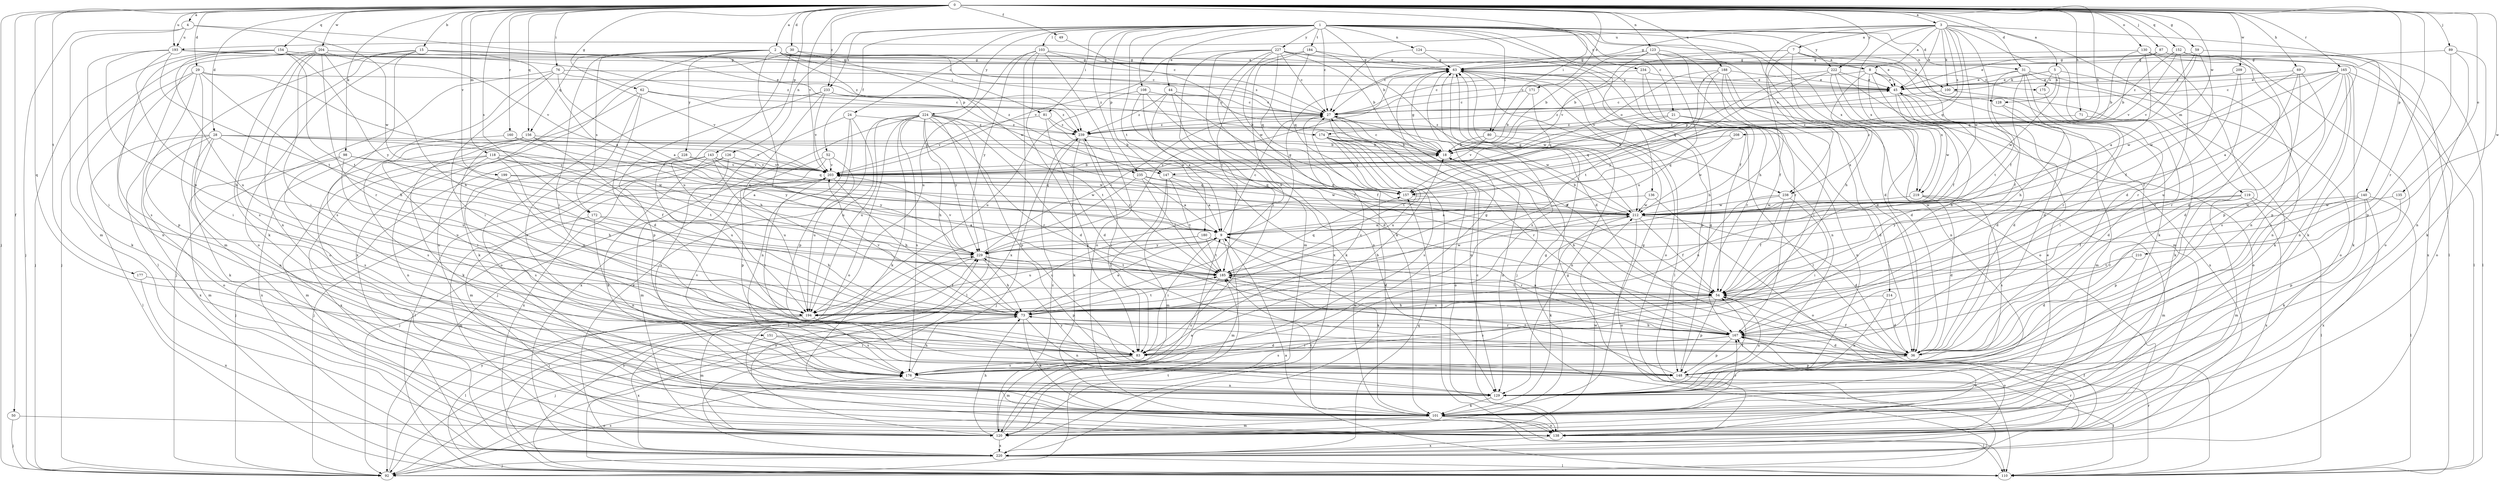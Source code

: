 strict digraph  {
0;
1;
2;
3;
4;
5;
7;
8;
9;
15;
18;
21;
24;
27;
28;
29;
30;
31;
36;
44;
45;
49;
50;
52;
54;
59;
62;
63;
69;
71;
73;
76;
80;
81;
83;
87;
89;
92;
98;
100;
101;
103;
108;
110;
118;
119;
120;
123;
124;
126;
128;
129;
130;
135;
136;
138;
140;
143;
147;
148;
151;
152;
154;
156;
157;
160;
165;
167;
171;
172;
174;
175;
176;
177;
180;
184;
185;
188;
193;
194;
199;
203;
204;
208;
209;
210;
212;
214;
219;
220;
222;
224;
227;
228;
229;
233;
234;
235;
238;
239;
0 -> 2  [label=a];
0 -> 3  [label=a];
0 -> 4  [label=a];
0 -> 5  [label=a];
0 -> 15  [label=b];
0 -> 18  [label=b];
0 -> 28  [label=d];
0 -> 29  [label=d];
0 -> 30  [label=d];
0 -> 31  [label=d];
0 -> 49  [label=f];
0 -> 50  [label=f];
0 -> 59  [label=g];
0 -> 62  [label=g];
0 -> 69  [label=h];
0 -> 71  [label=h];
0 -> 76  [label=i];
0 -> 80  [label=i];
0 -> 87  [label=j];
0 -> 89  [label=j];
0 -> 92  [label=j];
0 -> 98  [label=k];
0 -> 118  [label=m];
0 -> 123  [label=n];
0 -> 130  [label=o];
0 -> 135  [label=o];
0 -> 140  [label=p];
0 -> 143  [label=p];
0 -> 151  [label=q];
0 -> 152  [label=q];
0 -> 154  [label=q];
0 -> 156  [label=q];
0 -> 160  [label=r];
0 -> 165  [label=r];
0 -> 167  [label=r];
0 -> 171  [label=s];
0 -> 172  [label=s];
0 -> 177  [label=t];
0 -> 188  [label=u];
0 -> 193  [label=u];
0 -> 199  [label=v];
0 -> 203  [label=v];
0 -> 204  [label=w];
0 -> 208  [label=w];
0 -> 209  [label=w];
0 -> 210  [label=w];
0 -> 222  [label=y];
0 -> 233  [label=z];
1 -> 18  [label=b];
1 -> 21  [label=c];
1 -> 24  [label=c];
1 -> 27  [label=c];
1 -> 31  [label=d];
1 -> 36  [label=d];
1 -> 44  [label=e];
1 -> 52  [label=f];
1 -> 54  [label=f];
1 -> 80  [label=i];
1 -> 81  [label=i];
1 -> 103  [label=l];
1 -> 108  [label=l];
1 -> 124  [label=n];
1 -> 126  [label=n];
1 -> 128  [label=n];
1 -> 136  [label=o];
1 -> 147  [label=p];
1 -> 180  [label=t];
1 -> 184  [label=t];
1 -> 214  [label=x];
1 -> 219  [label=x];
1 -> 222  [label=y];
1 -> 224  [label=y];
1 -> 227  [label=y];
1 -> 233  [label=z];
1 -> 234  [label=z];
1 -> 235  [label=z];
2 -> 63  [label=g];
2 -> 81  [label=i];
2 -> 83  [label=i];
2 -> 100  [label=k];
2 -> 138  [label=o];
2 -> 156  [label=q];
2 -> 172  [label=s];
2 -> 174  [label=s];
2 -> 185  [label=t];
2 -> 228  [label=y];
2 -> 235  [label=z];
2 -> 238  [label=z];
3 -> 7  [label=a];
3 -> 8  [label=a];
3 -> 36  [label=d];
3 -> 45  [label=e];
3 -> 54  [label=f];
3 -> 63  [label=g];
3 -> 73  [label=h];
3 -> 100  [label=k];
3 -> 110  [label=l];
3 -> 119  [label=m];
3 -> 157  [label=q];
3 -> 174  [label=s];
3 -> 193  [label=u];
3 -> 212  [label=w];
3 -> 219  [label=x];
4 -> 92  [label=j];
4 -> 120  [label=m];
4 -> 147  [label=p];
4 -> 193  [label=u];
4 -> 212  [label=w];
5 -> 45  [label=e];
5 -> 100  [label=k];
5 -> 128  [label=n];
5 -> 129  [label=n];
5 -> 175  [label=s];
5 -> 212  [label=w];
7 -> 8  [label=a];
7 -> 18  [label=b];
7 -> 27  [label=c];
7 -> 73  [label=h];
7 -> 101  [label=k];
7 -> 120  [label=m];
7 -> 238  [label=z];
8 -> 36  [label=d];
8 -> 45  [label=e];
8 -> 54  [label=f];
8 -> 147  [label=p];
8 -> 175  [label=s];
8 -> 219  [label=x];
8 -> 238  [label=z];
9 -> 27  [label=c];
9 -> 63  [label=g];
9 -> 83  [label=i];
9 -> 120  [label=m];
9 -> 167  [label=r];
9 -> 194  [label=u];
9 -> 229  [label=y];
15 -> 8  [label=a];
15 -> 9  [label=a];
15 -> 27  [label=c];
15 -> 120  [label=m];
15 -> 129  [label=n];
15 -> 138  [label=o];
15 -> 176  [label=s];
18 -> 27  [label=c];
18 -> 63  [label=g];
18 -> 129  [label=n];
18 -> 203  [label=v];
21 -> 36  [label=d];
21 -> 129  [label=n];
21 -> 157  [label=q];
21 -> 239  [label=z];
24 -> 129  [label=n];
24 -> 148  [label=p];
24 -> 194  [label=u];
24 -> 220  [label=x];
24 -> 239  [label=z];
27 -> 45  [label=e];
27 -> 54  [label=f];
27 -> 129  [label=n];
27 -> 212  [label=w];
27 -> 239  [label=z];
28 -> 18  [label=b];
28 -> 101  [label=k];
28 -> 110  [label=l];
28 -> 129  [label=n];
28 -> 138  [label=o];
28 -> 194  [label=u];
28 -> 203  [label=v];
28 -> 220  [label=x];
28 -> 229  [label=y];
29 -> 45  [label=e];
29 -> 73  [label=h];
29 -> 83  [label=i];
29 -> 101  [label=k];
29 -> 129  [label=n];
29 -> 148  [label=p];
29 -> 229  [label=y];
30 -> 63  [label=g];
30 -> 194  [label=u];
30 -> 212  [label=w];
30 -> 220  [label=x];
31 -> 45  [label=e];
31 -> 54  [label=f];
31 -> 73  [label=h];
31 -> 101  [label=k];
31 -> 138  [label=o];
31 -> 167  [label=r];
31 -> 185  [label=t];
36 -> 54  [label=f];
36 -> 148  [label=p];
44 -> 9  [label=a];
44 -> 27  [label=c];
44 -> 54  [label=f];
44 -> 129  [label=n];
44 -> 239  [label=z];
45 -> 27  [label=c];
45 -> 36  [label=d];
45 -> 73  [label=h];
45 -> 138  [label=o];
45 -> 212  [label=w];
49 -> 27  [label=c];
50 -> 92  [label=j];
50 -> 138  [label=o];
52 -> 120  [label=m];
52 -> 148  [label=p];
52 -> 194  [label=u];
52 -> 203  [label=v];
54 -> 73  [label=h];
54 -> 129  [label=n];
54 -> 148  [label=p];
54 -> 176  [label=s];
54 -> 185  [label=t];
54 -> 194  [label=u];
59 -> 54  [label=f];
59 -> 63  [label=g];
59 -> 110  [label=l];
59 -> 157  [label=q];
59 -> 203  [label=v];
62 -> 27  [label=c];
62 -> 36  [label=d];
62 -> 101  [label=k];
62 -> 176  [label=s];
62 -> 239  [label=z];
63 -> 45  [label=e];
63 -> 92  [label=j];
63 -> 110  [label=l];
63 -> 138  [label=o];
63 -> 148  [label=p];
63 -> 176  [label=s];
63 -> 212  [label=w];
63 -> 229  [label=y];
69 -> 36  [label=d];
69 -> 45  [label=e];
69 -> 167  [label=r];
69 -> 176  [label=s];
69 -> 212  [label=w];
71 -> 36  [label=d];
71 -> 239  [label=z];
73 -> 9  [label=a];
73 -> 92  [label=j];
73 -> 101  [label=k];
73 -> 129  [label=n];
73 -> 167  [label=r];
73 -> 185  [label=t];
73 -> 203  [label=v];
76 -> 9  [label=a];
76 -> 45  [label=e];
76 -> 83  [label=i];
76 -> 92  [label=j];
76 -> 138  [label=o];
76 -> 203  [label=v];
80 -> 18  [label=b];
80 -> 129  [label=n];
80 -> 203  [label=v];
81 -> 36  [label=d];
81 -> 203  [label=v];
81 -> 212  [label=w];
81 -> 239  [label=z];
83 -> 18  [label=b];
83 -> 27  [label=c];
83 -> 63  [label=g];
83 -> 120  [label=m];
83 -> 176  [label=s];
87 -> 18  [label=b];
87 -> 45  [label=e];
87 -> 63  [label=g];
87 -> 101  [label=k];
87 -> 148  [label=p];
89 -> 63  [label=g];
89 -> 101  [label=k];
89 -> 129  [label=n];
89 -> 148  [label=p];
92 -> 63  [label=g];
92 -> 176  [label=s];
92 -> 185  [label=t];
92 -> 229  [label=y];
98 -> 120  [label=m];
98 -> 176  [label=s];
98 -> 194  [label=u];
98 -> 203  [label=v];
98 -> 212  [label=w];
100 -> 101  [label=k];
100 -> 239  [label=z];
101 -> 45  [label=e];
101 -> 63  [label=g];
101 -> 110  [label=l];
101 -> 120  [label=m];
101 -> 138  [label=o];
101 -> 167  [label=r];
101 -> 185  [label=t];
103 -> 63  [label=g];
103 -> 83  [label=i];
103 -> 138  [label=o];
103 -> 194  [label=u];
103 -> 212  [label=w];
103 -> 220  [label=x];
103 -> 229  [label=y];
108 -> 27  [label=c];
108 -> 36  [label=d];
108 -> 54  [label=f];
108 -> 101  [label=k];
108 -> 194  [label=u];
110 -> 9  [label=a];
110 -> 167  [label=r];
110 -> 229  [label=y];
118 -> 9  [label=a];
118 -> 73  [label=h];
118 -> 120  [label=m];
118 -> 129  [label=n];
118 -> 185  [label=t];
118 -> 203  [label=v];
118 -> 220  [label=x];
119 -> 110  [label=l];
119 -> 120  [label=m];
119 -> 148  [label=p];
119 -> 212  [label=w];
119 -> 220  [label=x];
119 -> 229  [label=y];
120 -> 9  [label=a];
120 -> 63  [label=g];
120 -> 73  [label=h];
120 -> 167  [label=r];
120 -> 212  [label=w];
120 -> 220  [label=x];
120 -> 229  [label=y];
120 -> 239  [label=z];
123 -> 18  [label=b];
123 -> 36  [label=d];
123 -> 54  [label=f];
123 -> 63  [label=g];
123 -> 167  [label=r];
123 -> 194  [label=u];
123 -> 203  [label=v];
124 -> 27  [label=c];
124 -> 63  [label=g];
124 -> 110  [label=l];
126 -> 120  [label=m];
126 -> 176  [label=s];
126 -> 203  [label=v];
126 -> 220  [label=x];
128 -> 36  [label=d];
128 -> 120  [label=m];
129 -> 54  [label=f];
129 -> 101  [label=k];
129 -> 229  [label=y];
130 -> 9  [label=a];
130 -> 18  [label=b];
130 -> 63  [label=g];
130 -> 110  [label=l];
130 -> 138  [label=o];
130 -> 148  [label=p];
135 -> 148  [label=p];
135 -> 212  [label=w];
136 -> 9  [label=a];
136 -> 138  [label=o];
136 -> 212  [label=w];
138 -> 27  [label=c];
138 -> 220  [label=x];
140 -> 54  [label=f];
140 -> 101  [label=k];
140 -> 110  [label=l];
140 -> 167  [label=r];
140 -> 212  [label=w];
140 -> 220  [label=x];
143 -> 92  [label=j];
143 -> 101  [label=k];
143 -> 110  [label=l];
143 -> 157  [label=q];
143 -> 194  [label=u];
143 -> 203  [label=v];
143 -> 229  [label=y];
147 -> 9  [label=a];
147 -> 83  [label=i];
147 -> 120  [label=m];
147 -> 157  [label=q];
147 -> 185  [label=t];
148 -> 63  [label=g];
148 -> 110  [label=l];
148 -> 185  [label=t];
148 -> 203  [label=v];
151 -> 36  [label=d];
151 -> 83  [label=i];
151 -> 220  [label=x];
152 -> 36  [label=d];
152 -> 63  [label=g];
152 -> 129  [label=n];
152 -> 167  [label=r];
152 -> 203  [label=v];
152 -> 220  [label=x];
152 -> 239  [label=z];
154 -> 63  [label=g];
154 -> 92  [label=j];
154 -> 176  [label=s];
154 -> 185  [label=t];
154 -> 194  [label=u];
154 -> 229  [label=y];
154 -> 239  [label=z];
156 -> 9  [label=a];
156 -> 18  [label=b];
156 -> 54  [label=f];
156 -> 83  [label=i];
156 -> 101  [label=k];
156 -> 176  [label=s];
157 -> 212  [label=w];
160 -> 18  [label=b];
160 -> 220  [label=x];
160 -> 229  [label=y];
165 -> 9  [label=a];
165 -> 27  [label=c];
165 -> 45  [label=e];
165 -> 101  [label=k];
165 -> 129  [label=n];
165 -> 138  [label=o];
165 -> 167  [label=r];
165 -> 176  [label=s];
165 -> 212  [label=w];
167 -> 9  [label=a];
167 -> 18  [label=b];
167 -> 36  [label=d];
167 -> 73  [label=h];
167 -> 83  [label=i];
167 -> 138  [label=o];
167 -> 148  [label=p];
167 -> 176  [label=s];
171 -> 18  [label=b];
171 -> 27  [label=c];
171 -> 157  [label=q];
172 -> 9  [label=a];
172 -> 73  [label=h];
172 -> 120  [label=m];
172 -> 129  [label=n];
174 -> 18  [label=b];
174 -> 110  [label=l];
174 -> 138  [label=o];
174 -> 157  [label=q];
174 -> 167  [label=r];
174 -> 176  [label=s];
174 -> 185  [label=t];
174 -> 194  [label=u];
175 -> 83  [label=i];
176 -> 73  [label=h];
176 -> 129  [label=n];
177 -> 54  [label=f];
177 -> 220  [label=x];
180 -> 101  [label=k];
180 -> 185  [label=t];
180 -> 194  [label=u];
180 -> 229  [label=y];
184 -> 36  [label=d];
184 -> 63  [label=g];
184 -> 73  [label=h];
184 -> 157  [label=q];
184 -> 185  [label=t];
185 -> 54  [label=f];
185 -> 157  [label=q];
185 -> 176  [label=s];
185 -> 212  [label=w];
185 -> 239  [label=z];
188 -> 45  [label=e];
188 -> 73  [label=h];
188 -> 83  [label=i];
188 -> 138  [label=o];
188 -> 157  [label=q];
188 -> 185  [label=t];
188 -> 203  [label=v];
193 -> 63  [label=g];
193 -> 73  [label=h];
193 -> 83  [label=i];
193 -> 185  [label=t];
193 -> 194  [label=u];
193 -> 239  [label=z];
194 -> 110  [label=l];
194 -> 120  [label=m];
194 -> 176  [label=s];
199 -> 157  [label=q];
199 -> 176  [label=s];
199 -> 194  [label=u];
199 -> 212  [label=w];
203 -> 18  [label=b];
203 -> 73  [label=h];
203 -> 83  [label=i];
203 -> 92  [label=j];
203 -> 157  [label=q];
204 -> 63  [label=g];
204 -> 73  [label=h];
204 -> 83  [label=i];
204 -> 92  [label=j];
204 -> 101  [label=k];
204 -> 110  [label=l];
204 -> 167  [label=r];
204 -> 176  [label=s];
204 -> 203  [label=v];
208 -> 18  [label=b];
208 -> 157  [label=q];
208 -> 212  [label=w];
209 -> 45  [label=e];
209 -> 54  [label=f];
209 -> 194  [label=u];
210 -> 36  [label=d];
210 -> 185  [label=t];
212 -> 9  [label=a];
212 -> 18  [label=b];
212 -> 36  [label=d];
212 -> 54  [label=f];
212 -> 63  [label=g];
212 -> 101  [label=k];
212 -> 138  [label=o];
214 -> 36  [label=d];
214 -> 129  [label=n];
214 -> 194  [label=u];
219 -> 36  [label=d];
219 -> 120  [label=m];
219 -> 176  [label=s];
219 -> 212  [label=w];
220 -> 27  [label=c];
220 -> 54  [label=f];
220 -> 92  [label=j];
220 -> 110  [label=l];
220 -> 157  [label=q];
220 -> 167  [label=r];
222 -> 27  [label=c];
222 -> 36  [label=d];
222 -> 45  [label=e];
222 -> 129  [label=n];
222 -> 220  [label=x];
222 -> 229  [label=y];
224 -> 36  [label=d];
224 -> 73  [label=h];
224 -> 92  [label=j];
224 -> 101  [label=k];
224 -> 110  [label=l];
224 -> 138  [label=o];
224 -> 148  [label=p];
224 -> 167  [label=r];
224 -> 176  [label=s];
224 -> 185  [label=t];
224 -> 194  [label=u];
224 -> 220  [label=x];
224 -> 229  [label=y];
224 -> 239  [label=z];
227 -> 18  [label=b];
227 -> 27  [label=c];
227 -> 45  [label=e];
227 -> 63  [label=g];
227 -> 83  [label=i];
227 -> 101  [label=k];
227 -> 120  [label=m];
227 -> 157  [label=q];
227 -> 203  [label=v];
227 -> 220  [label=x];
228 -> 92  [label=j];
228 -> 194  [label=u];
228 -> 203  [label=v];
228 -> 212  [label=w];
229 -> 27  [label=c];
229 -> 73  [label=h];
229 -> 92  [label=j];
229 -> 148  [label=p];
229 -> 185  [label=t];
229 -> 203  [label=v];
233 -> 18  [label=b];
233 -> 27  [label=c];
233 -> 73  [label=h];
233 -> 138  [label=o];
233 -> 148  [label=p];
233 -> 203  [label=v];
234 -> 27  [label=c];
234 -> 45  [label=e];
234 -> 129  [label=n];
234 -> 167  [label=r];
235 -> 9  [label=a];
235 -> 110  [label=l];
235 -> 157  [label=q];
235 -> 185  [label=t];
235 -> 212  [label=w];
238 -> 54  [label=f];
238 -> 83  [label=i];
238 -> 194  [label=u];
238 -> 212  [label=w];
239 -> 18  [label=b];
239 -> 83  [label=i];
239 -> 92  [label=j];
239 -> 101  [label=k];
}
